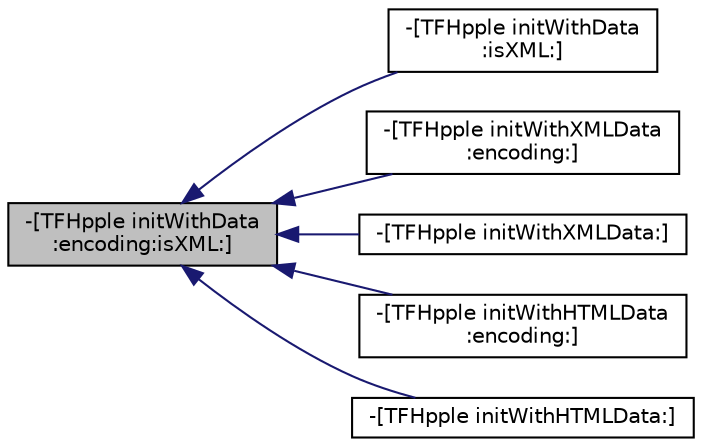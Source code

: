 digraph "-[TFHpple initWithData:encoding:isXML:]"
{
  edge [fontname="Helvetica",fontsize="10",labelfontname="Helvetica",labelfontsize="10"];
  node [fontname="Helvetica",fontsize="10",shape=record];
  rankdir="LR";
  Node1 [label="-[TFHpple initWithData\l:encoding:isXML:]",height=0.2,width=0.4,color="black", fillcolor="grey75", style="filled", fontcolor="black"];
  Node1 -> Node2 [dir="back",color="midnightblue",fontsize="10",style="solid",fontname="Helvetica"];
  Node2 [label="-[TFHpple initWithData\l:isXML:]",height=0.2,width=0.4,color="black", fillcolor="white", style="filled",URL="$interface_t_f_hpple.html#a08f93216c93c656d10f855d0e827bedc"];
  Node1 -> Node3 [dir="back",color="midnightblue",fontsize="10",style="solid",fontname="Helvetica"];
  Node3 [label="-[TFHpple initWithXMLData\l:encoding:]",height=0.2,width=0.4,color="black", fillcolor="white", style="filled",URL="$interface_t_f_hpple.html#a9c736b797fdbbd6b6cd9d0eac9c8115c"];
  Node1 -> Node4 [dir="back",color="midnightblue",fontsize="10",style="solid",fontname="Helvetica"];
  Node4 [label="-[TFHpple initWithXMLData:]",height=0.2,width=0.4,color="black", fillcolor="white", style="filled",URL="$interface_t_f_hpple.html#afa3c56c793ee65d94ae60de9162cb375"];
  Node1 -> Node5 [dir="back",color="midnightblue",fontsize="10",style="solid",fontname="Helvetica"];
  Node5 [label="-[TFHpple initWithHTMLData\l:encoding:]",height=0.2,width=0.4,color="black", fillcolor="white", style="filled",URL="$interface_t_f_hpple.html#a8cb76c8346dde116aeebd11080192368"];
  Node1 -> Node6 [dir="back",color="midnightblue",fontsize="10",style="solid",fontname="Helvetica"];
  Node6 [label="-[TFHpple initWithHTMLData:]",height=0.2,width=0.4,color="black", fillcolor="white", style="filled",URL="$interface_t_f_hpple.html#a8fecd7b10c51c897d572885daca0b15c"];
}

